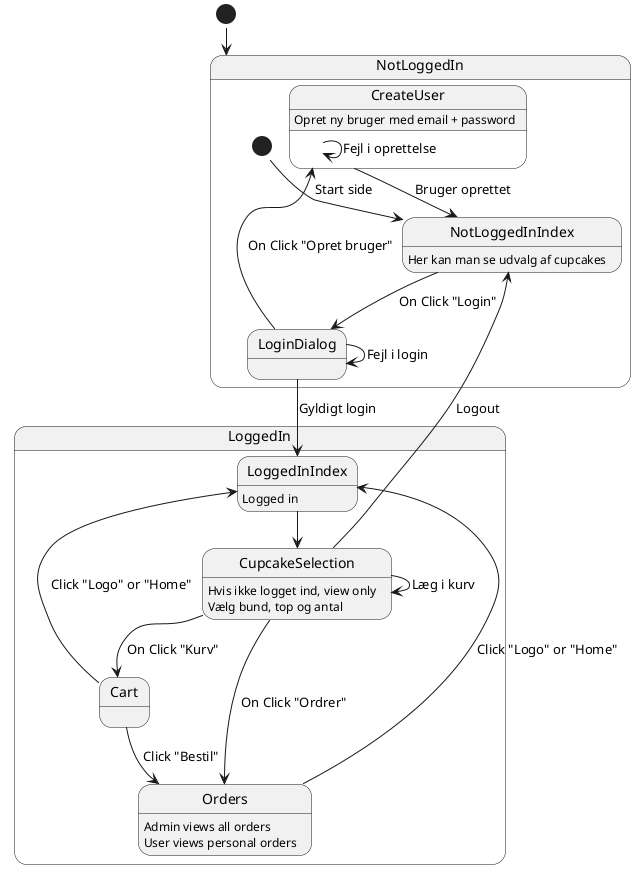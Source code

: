 @startuml
!pragma layout smetana
top to bottom direction

[*] --> NotLoggedIn

state NotLoggedIn {
    [*] --> NotLoggedInIndex : Start side
    NotLoggedInIndex : Her kan man se udvalg af cupcakes

    NotLoggedInIndex --> LoginDialog : On Click "Login"
    LoginDialog --> LoginDialog : Fejl i login
    LoginDialog --> CreateUser : On Click "Opret bruger"

    state CreateUser {
        CreateUser : Opret ny bruger med email + password
        CreateUser --> CreateUser : Fejl i oprettelse
        CreateUser --> NotLoggedInIndex : Bruger oprettet
    }
}

state LoggedIn {
    LoggedInIndex : Logged in
    LoginDialog --> LoggedInIndex : Gyldigt login
    CupcakeSelection : Hvis ikke logget ind, view only
    CupcakeSelection: Vælg bund, top og antal
    LoggedInIndex --> CupcakeSelection
    CupcakeSelection --> CupcakeSelection : Læg i kurv
    CupcakeSelection --> Cart : On Click "Kurv"
    CupcakeSelection --> Orders : On Click "Ordrer"
    CupcakeSelection --> NotLoggedInIndex : Logout

    Cart --> LoggedInIndex : Click "Logo" or "Home"
    Cart --> Orders : Click "Bestil"


        Orders : Admin views all orders
        Orders : User views personal orders
        Orders --> LoggedInIndex : Click "Logo" or "Home"

}
@enduml
